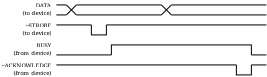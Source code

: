<?xml version="1.0"?>
<dia:diagram xmlns:dia="http://www.lysator.liu.se/~alla/dia/">
  <dia:layer name="Background" visible="true">
    <dia:object type="Standard - Line" version="0" id="O0">
      <dia:attribute name="obj_pos">
        <dia:point val="7,0.5"/>
      </dia:attribute>
      <dia:attribute name="obj_bb">
        <dia:rectangle val="6.95,0.45;8.05,0.55"/>
      </dia:attribute>
      <dia:attribute name="conn_endpoints">
        <dia:point val="7,0.5"/>
        <dia:point val="8,0.5"/>
      </dia:attribute>
      <dia:attribute name="numcp">
        <dia:int val="1"/>
      </dia:attribute>
    </dia:object>
    <dia:object type="Standard - Line" version="0" id="O1">
      <dia:attribute name="obj_pos">
        <dia:point val="8,0.5"/>
      </dia:attribute>
      <dia:attribute name="obj_bb">
        <dia:rectangle val="7.965,0.465;9.035,1.535"/>
      </dia:attribute>
      <dia:attribute name="conn_endpoints">
        <dia:point val="8,0.5"/>
        <dia:point val="9,1.5"/>
      </dia:attribute>
      <dia:attribute name="numcp">
        <dia:int val="1"/>
      </dia:attribute>
    </dia:object>
    <dia:object type="Standard - Line" version="0" id="O2">
      <dia:attribute name="obj_pos">
        <dia:point val="7,1.5"/>
      </dia:attribute>
      <dia:attribute name="obj_bb">
        <dia:rectangle val="6.95,1.45;8.05,1.55"/>
      </dia:attribute>
      <dia:attribute name="conn_endpoints">
        <dia:point val="7,1.5"/>
        <dia:point val="8,1.5"/>
      </dia:attribute>
      <dia:attribute name="numcp">
        <dia:int val="1"/>
      </dia:attribute>
    </dia:object>
    <dia:object type="Standard - Line" version="0" id="O3">
      <dia:attribute name="obj_pos">
        <dia:point val="8,1.5"/>
      </dia:attribute>
      <dia:attribute name="obj_bb">
        <dia:rectangle val="7.965,0.465;9.035,1.535"/>
      </dia:attribute>
      <dia:attribute name="conn_endpoints">
        <dia:point val="8,1.5"/>
        <dia:point val="9,0.5"/>
      </dia:attribute>
      <dia:attribute name="numcp">
        <dia:int val="1"/>
      </dia:attribute>
    </dia:object>
    <dia:object type="Standard - Text" version="0" id="O4">
      <dia:attribute name="obj_pos">
        <dia:point val="6.5,0.75"/>
      </dia:attribute>
      <dia:attribute name="obj_bb">
        <dia:rectangle val="3.05,0.145;6.5,1.645"/>
      </dia:attribute>
      <dia:attribute name="text">
        <dia:composite type="text">
          <dia:attribute name="string">
            <dia:string>#DATA
(to device)#</dia:string>
          </dia:attribute>
          <dia:attribute name="font">
            <dia:font name="Times-Roman"/>
          </dia:attribute>
          <dia:attribute name="height">
            <dia:real val="0.75"/>
          </dia:attribute>
          <dia:attribute name="pos">
            <dia:point val="6.5,0.75"/>
          </dia:attribute>
          <dia:attribute name="color">
            <dia:color val="#000000"/>
          </dia:attribute>
          <dia:attribute name="alignment">
            <dia:enum val="2"/>
          </dia:attribute>
        </dia:composite>
      </dia:attribute>
    </dia:object>
    <dia:object type="Standard - Text" version="0" id="O5">
      <dia:attribute name="obj_pos">
        <dia:point val="6.5,2.75"/>
      </dia:attribute>
      <dia:attribute name="obj_bb">
        <dia:rectangle val="2.982,2.145;6.5,3.645"/>
      </dia:attribute>
      <dia:attribute name="text">
        <dia:composite type="text">
          <dia:attribute name="string">
            <dia:string>#~STROBE
(to device)#</dia:string>
          </dia:attribute>
          <dia:attribute name="font">
            <dia:font name="Times-Roman"/>
          </dia:attribute>
          <dia:attribute name="height">
            <dia:real val="0.75"/>
          </dia:attribute>
          <dia:attribute name="pos">
            <dia:point val="6.5,2.75"/>
          </dia:attribute>
          <dia:attribute name="color">
            <dia:color val="#000000"/>
          </dia:attribute>
          <dia:attribute name="alignment">
            <dia:enum val="2"/>
          </dia:attribute>
        </dia:composite>
      </dia:attribute>
    </dia:object>
    <dia:object type="Standard - Line" version="0" id="O6">
      <dia:attribute name="obj_pos">
        <dia:point val="7,2.5"/>
      </dia:attribute>
      <dia:attribute name="obj_bb">
        <dia:rectangle val="6.95,2.45;10.55,2.55"/>
      </dia:attribute>
      <dia:attribute name="conn_endpoints">
        <dia:point val="7,2.5"/>
        <dia:point val="10.5,2.5"/>
      </dia:attribute>
      <dia:attribute name="numcp">
        <dia:int val="1"/>
      </dia:attribute>
    </dia:object>
    <dia:object type="Standard - Line" version="0" id="O7">
      <dia:attribute name="obj_pos">
        <dia:point val="9,0.5"/>
      </dia:attribute>
      <dia:attribute name="obj_bb">
        <dia:rectangle val="8.95,0.45;17.55,0.55"/>
      </dia:attribute>
      <dia:attribute name="conn_endpoints">
        <dia:point val="9,0.5"/>
        <dia:point val="17.5,0.5"/>
      </dia:attribute>
      <dia:attribute name="numcp">
        <dia:int val="1"/>
      </dia:attribute>
    </dia:object>
    <dia:object type="Standard - Line" version="0" id="O8">
      <dia:attribute name="obj_pos">
        <dia:point val="17.5,0.5"/>
      </dia:attribute>
      <dia:attribute name="obj_bb">
        <dia:rectangle val="17.465,0.465;18.535,1.535"/>
      </dia:attribute>
      <dia:attribute name="conn_endpoints">
        <dia:point val="17.5,0.5"/>
        <dia:point val="18.5,1.5"/>
      </dia:attribute>
      <dia:attribute name="numcp">
        <dia:int val="1"/>
      </dia:attribute>
    </dia:object>
    <dia:object type="Standard - Line" version="0" id="O9">
      <dia:attribute name="obj_pos">
        <dia:point val="9,1.5"/>
      </dia:attribute>
      <dia:attribute name="obj_bb">
        <dia:rectangle val="8.95,1.45;17.55,1.55"/>
      </dia:attribute>
      <dia:attribute name="conn_endpoints">
        <dia:point val="9,1.5"/>
        <dia:point val="17.5,1.5"/>
      </dia:attribute>
      <dia:attribute name="numcp">
        <dia:int val="1"/>
      </dia:attribute>
    </dia:object>
    <dia:object type="Standard - Line" version="0" id="O10">
      <dia:attribute name="obj_pos">
        <dia:point val="17.5,1.5"/>
      </dia:attribute>
      <dia:attribute name="obj_bb">
        <dia:rectangle val="17.465,0.465;18.535,1.535"/>
      </dia:attribute>
      <dia:attribute name="conn_endpoints">
        <dia:point val="17.5,1.5"/>
        <dia:point val="18.5,0.5"/>
      </dia:attribute>
      <dia:attribute name="numcp">
        <dia:int val="1"/>
      </dia:attribute>
    </dia:object>
    <dia:object type="Standard - Line" version="0" id="O11">
      <dia:attribute name="obj_pos">
        <dia:point val="18.5,0.5"/>
      </dia:attribute>
      <dia:attribute name="obj_bb">
        <dia:rectangle val="18.45,0.45;28.05,0.55"/>
      </dia:attribute>
      <dia:attribute name="conn_endpoints">
        <dia:point val="18.5,0.5"/>
        <dia:point val="28,0.5"/>
      </dia:attribute>
      <dia:attribute name="numcp">
        <dia:int val="1"/>
      </dia:attribute>
    </dia:object>
    <dia:object type="Standard - Line" version="0" id="O12">
      <dia:attribute name="obj_pos">
        <dia:point val="18.5,1.5"/>
      </dia:attribute>
      <dia:attribute name="obj_bb">
        <dia:rectangle val="18.45,1.45;28.05,1.55"/>
      </dia:attribute>
      <dia:attribute name="conn_endpoints">
        <dia:point val="18.5,1.5"/>
        <dia:point val="28,1.5"/>
      </dia:attribute>
      <dia:attribute name="numcp">
        <dia:int val="1"/>
      </dia:attribute>
    </dia:object>
    <dia:object type="Standard - ZigZagLine" version="0" id="O13">
      <dia:attribute name="obj_pos">
        <dia:point val="10.5,2.5"/>
      </dia:attribute>
      <dia:attribute name="obj_bb">
        <dia:rectangle val="10.45,2.5;12.05,3.55"/>
      </dia:attribute>
      <dia:attribute name="orth_points">
        <dia:point val="10.5,2.5"/>
        <dia:point val="10.5,3.5"/>
        <dia:point val="12,3.5"/>
        <dia:point val="12,2.5"/>
      </dia:attribute>
      <dia:attribute name="orth_orient">
        <dia:enum val="1"/>
        <dia:enum val="0"/>
        <dia:enum val="1"/>
      </dia:attribute>
    </dia:object>
    <dia:object type="Standard - Line" version="0" id="O14">
      <dia:attribute name="obj_pos">
        <dia:point val="12,2.5"/>
      </dia:attribute>
      <dia:attribute name="obj_bb">
        <dia:rectangle val="11.95,2.45;28.05,2.55"/>
      </dia:attribute>
      <dia:attribute name="conn_endpoints">
        <dia:point val="12,2.5"/>
        <dia:point val="28,2.5"/>
      </dia:attribute>
      <dia:attribute name="numcp">
        <dia:int val="1"/>
      </dia:attribute>
    </dia:object>
    <dia:object type="Standard - ZigZagLine" version="0" id="O15">
      <dia:attribute name="obj_pos">
        <dia:point val="12.5,5.5"/>
      </dia:attribute>
      <dia:attribute name="obj_bb">
        <dia:rectangle val="12.45,4.45;26.55,5.5"/>
      </dia:attribute>
      <dia:attribute name="orth_points">
        <dia:point val="12.5,5.5"/>
        <dia:point val="12.5,4.5"/>
        <dia:point val="26.5,4.5"/>
        <dia:point val="26.5,5.5"/>
      </dia:attribute>
      <dia:attribute name="orth_orient">
        <dia:enum val="1"/>
        <dia:enum val="0"/>
        <dia:enum val="1"/>
      </dia:attribute>
    </dia:object>
    <dia:object type="Standard - Line" version="0" id="O16">
      <dia:attribute name="obj_pos">
        <dia:point val="12.5,5.5"/>
      </dia:attribute>
      <dia:attribute name="obj_bb">
        <dia:rectangle val="6.95,5.45;12.55,5.55"/>
      </dia:attribute>
      <dia:attribute name="conn_endpoints">
        <dia:point val="12.5,5.5"/>
        <dia:point val="7,5.5"/>
      </dia:attribute>
      <dia:attribute name="numcp">
        <dia:int val="1"/>
      </dia:attribute>
    </dia:object>
    <dia:object type="Standard - Text" version="0" id="O17">
      <dia:attribute name="obj_pos">
        <dia:point val="6.5,4.75"/>
      </dia:attribute>
      <dia:attribute name="obj_bb">
        <dia:rectangle val="2.172,4.145;6.5,5.645"/>
      </dia:attribute>
      <dia:attribute name="text">
        <dia:composite type="text">
          <dia:attribute name="string">
            <dia:string>#BUSY
(from device)#</dia:string>
          </dia:attribute>
          <dia:attribute name="font">
            <dia:font name="Times-Roman"/>
          </dia:attribute>
          <dia:attribute name="height">
            <dia:real val="0.75"/>
          </dia:attribute>
          <dia:attribute name="pos">
            <dia:point val="6.5,4.75"/>
          </dia:attribute>
          <dia:attribute name="color">
            <dia:color val="#000000"/>
          </dia:attribute>
          <dia:attribute name="alignment">
            <dia:enum val="2"/>
          </dia:attribute>
        </dia:composite>
      </dia:attribute>
    </dia:object>
    <dia:object type="Standard - Text" version="0" id="O18">
      <dia:attribute name="obj_pos">
        <dia:point val="6.5,6.75"/>
      </dia:attribute>
      <dia:attribute name="obj_bb">
        <dia:rectangle val="0.005,6.145;6.5,7.645"/>
      </dia:attribute>
      <dia:attribute name="text">
        <dia:composite type="text">
          <dia:attribute name="string">
            <dia:string>#~ACKNOWLEDGE
(from device)#</dia:string>
          </dia:attribute>
          <dia:attribute name="font">
            <dia:font name="Times-Roman"/>
          </dia:attribute>
          <dia:attribute name="height">
            <dia:real val="0.75"/>
          </dia:attribute>
          <dia:attribute name="pos">
            <dia:point val="6.5,6.75"/>
          </dia:attribute>
          <dia:attribute name="color">
            <dia:color val="#000000"/>
          </dia:attribute>
          <dia:attribute name="alignment">
            <dia:enum val="2"/>
          </dia:attribute>
        </dia:composite>
      </dia:attribute>
    </dia:object>
    <dia:object type="Standard - Line" version="0" id="O19">
      <dia:attribute name="obj_pos">
        <dia:point val="26.5,5.5"/>
      </dia:attribute>
      <dia:attribute name="obj_bb">
        <dia:rectangle val="26.45,5.45;28.05,5.55"/>
      </dia:attribute>
      <dia:attribute name="conn_endpoints">
        <dia:point val="26.5,5.5"/>
        <dia:point val="28,5.5"/>
      </dia:attribute>
      <dia:attribute name="numcp">
        <dia:int val="1"/>
      </dia:attribute>
    </dia:object>
    <dia:object type="Standard - ZigZagLine" version="0" id="O20">
      <dia:attribute name="obj_pos">
        <dia:point val="25,6.5"/>
      </dia:attribute>
      <dia:attribute name="obj_bb">
        <dia:rectangle val="24.95,6.5;26.55,7.55"/>
      </dia:attribute>
      <dia:attribute name="orth_points">
        <dia:point val="25,6.5"/>
        <dia:point val="25,7.5"/>
        <dia:point val="26.5,7.5"/>
        <dia:point val="26.5,6.5"/>
      </dia:attribute>
      <dia:attribute name="orth_orient">
        <dia:enum val="1"/>
        <dia:enum val="0"/>
        <dia:enum val="1"/>
      </dia:attribute>
    </dia:object>
    <dia:object type="Standard - Line" version="0" id="O21">
      <dia:attribute name="obj_pos">
        <dia:point val="7,6.5"/>
      </dia:attribute>
      <dia:attribute name="obj_bb">
        <dia:rectangle val="6.95,6.45;25.05,6.55"/>
      </dia:attribute>
      <dia:attribute name="conn_endpoints">
        <dia:point val="7,6.5"/>
        <dia:point val="25,6.5"/>
      </dia:attribute>
      <dia:attribute name="numcp">
        <dia:int val="1"/>
      </dia:attribute>
    </dia:object>
    <dia:object type="Standard - Line" version="0" id="O22">
      <dia:attribute name="obj_pos">
        <dia:point val="26.5,6.5"/>
      </dia:attribute>
      <dia:attribute name="obj_bb">
        <dia:rectangle val="26.45,6.45;28.05,6.55"/>
      </dia:attribute>
      <dia:attribute name="conn_endpoints">
        <dia:point val="26.5,6.5"/>
        <dia:point val="28,6.5"/>
      </dia:attribute>
      <dia:attribute name="numcp">
        <dia:int val="1"/>
      </dia:attribute>
    </dia:object>
  </dia:layer>
</dia:diagram>
